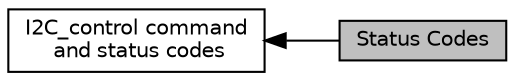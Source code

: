 digraph "Status Codes"
{
  edge [fontname="Helvetica",fontsize="10",labelfontname="Helvetica",labelfontsize="10"];
  node [fontname="Helvetica",fontsize="10",shape=record];
  rankdir=LR;
  Node1 [label="I2C_control command\l and status codes",height=0.2,width=0.4,color="black", fillcolor="white", style="filled",URL="$group___i2_c___c_o_n_t_r_o_l.html"];
  Node0 [label="Status Codes",height=0.2,width=0.4,color="black", fillcolor="grey75", style="filled", fontcolor="black"];
  Node1->Node0 [shape=plaintext, dir="back", style="solid"];
}
